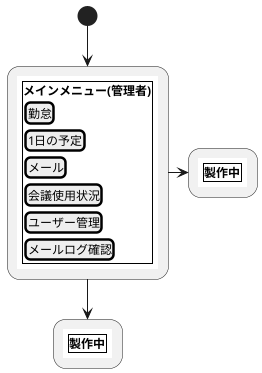 @startsalt
@startuml
(*) --> "
{{
salt
{+
<b>メインメニュー(管理者)
[勤怠]
[1日の予定]
[メール]
[会議使用状況]
[ユーザー管理]
[メールログ確認]
}
}}
" as subMenu
subMenu -right-> "
{{
salt
{+
<b>製作中
}
}}
" as subMenu2
subMenu -down-> "
{{
salt
{+
<b>製作中
}
}}
"
@enduml
@endsalt